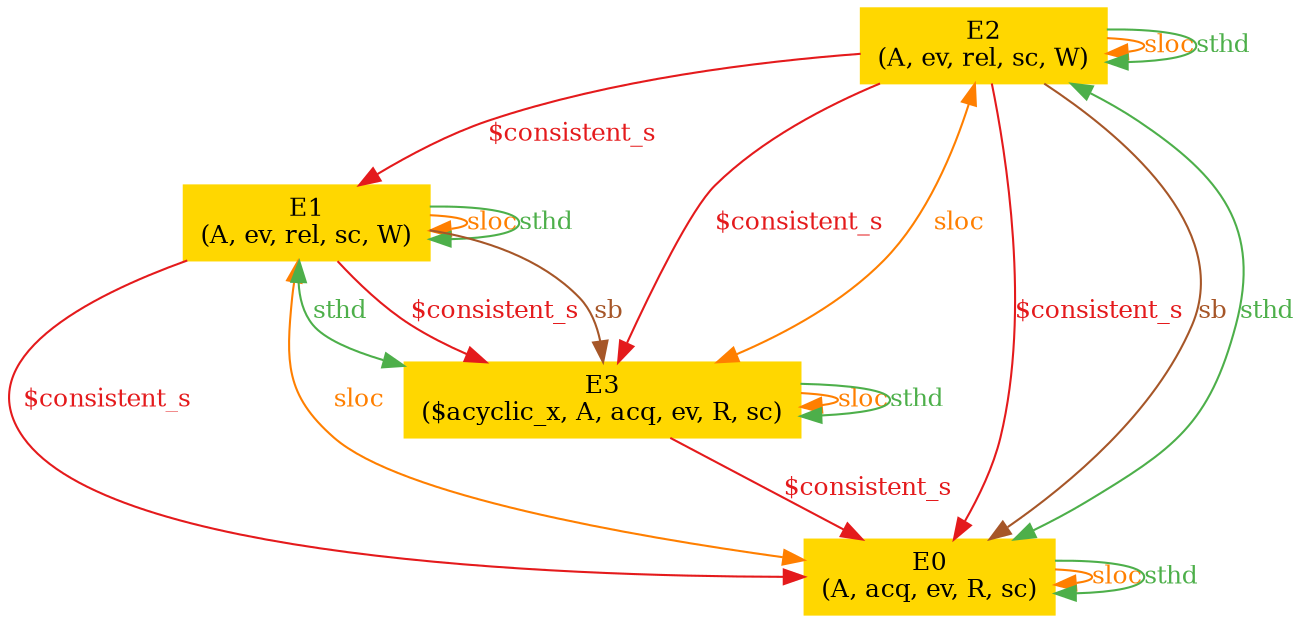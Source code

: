 digraph "graph" {
graph [fontsize=12]
node [fontsize=12]
edge [fontsize=12]
rankdir=TB;
"N2" -> "N0" [uuid = "<E1, E0>", color = "#e41a1c", fontcolor = "#e41a1c", style = "solid", label = "$consistent_s", dir = "forward", weight = "1"]
"N2" -> "N1" [uuid = "<E1, E3>", color = "#e41a1c", fontcolor = "#e41a1c", style = "solid", label = "$consistent_s", dir = "forward", weight = "1"]
"N3" -> "N0" [uuid = "<E2, E0>", color = "#e41a1c", fontcolor = "#e41a1c", style = "solid", label = "$consistent_s", dir = "forward", weight = "1"]
"N3" -> "N2" [uuid = "<E2, E1>", color = "#e41a1c", fontcolor = "#e41a1c", style = "solid", label = "$consistent_s", dir = "forward", weight = "1"]
"N3" -> "N1" [uuid = "<E2, E3>", color = "#e41a1c", fontcolor = "#e41a1c", style = "solid", label = "$consistent_s", dir = "forward", weight = "1"]
"N1" -> "N0" [uuid = "<E3, E0>", color = "#e41a1c", fontcolor = "#e41a1c", style = "solid", label = "$consistent_s", dir = "forward", weight = "1"]
"N2" -> "N1" [uuid = "<E1, E3>", color = "#a65628", fontcolor = "#a65628", style = "solid", label = "sb", dir = "forward", weight = "1"]
"N3" -> "N0" [uuid = "<E2, E0>", color = "#a65628", fontcolor = "#a65628", style = "solid", label = "sb", dir = "forward", weight = "1"]
"N0" -> "N0" [uuid = "<E0, E0>", color = "#ff7f00", fontcolor = "#ff7f00", style = "solid", label = "sloc", dir = "forward", weight = "1"]
"N2" -> "N0" [uuid = "<E0, E1>", color = "#ff7f00", fontcolor = "#ff7f00", style = "solid", label = "sloc", dir = "both", weight = "1"]
"N2" -> "N2" [uuid = "<E1, E1>", color = "#ff7f00", fontcolor = "#ff7f00", style = "solid", label = "sloc", dir = "forward", weight = "1"]
"N3" -> "N3" [uuid = "<E2, E2>", color = "#ff7f00", fontcolor = "#ff7f00", style = "solid", label = "sloc", dir = "forward", weight = "1"]
"N3" -> "N1" [uuid = "<E2, E3>", color = "#ff7f00", fontcolor = "#ff7f00", style = "solid", label = "sloc", dir = "both", weight = "1"]
"N1" -> "N1" [uuid = "<E3, E3>", color = "#ff7f00", fontcolor = "#ff7f00", style = "solid", label = "sloc", dir = "forward", weight = "1"]
"N0" -> "N0" [uuid = "<E0, E0>", color = "#4daf4a", fontcolor = "#4daf4a", style = "solid", label = "sthd", dir = "forward", weight = "1"]
"N3" -> "N0" [uuid = "<E0, E2>", color = "#4daf4a", fontcolor = "#4daf4a", style = "solid", label = "sthd", dir = "both", weight = "1"]
"N2" -> "N2" [uuid = "<E1, E1>", color = "#4daf4a", fontcolor = "#4daf4a", style = "solid", label = "sthd", dir = "forward", weight = "1"]
"N2" -> "N1" [uuid = "<E1, E3>", color = "#4daf4a", fontcolor = "#4daf4a", style = "solid", label = "sthd", dir = "both", weight = "1"]
"N3" -> "N3" [uuid = "<E2, E2>", color = "#4daf4a", fontcolor = "#4daf4a", style = "solid", label = "sthd", dir = "forward", weight = "1"]
"N1" -> "N1" [uuid = "<E3, E3>", color = "#4daf4a", fontcolor = "#4daf4a", style = "solid", label = "sthd", dir = "forward", weight = "1"]
"N0" [uuid="E0", label="E0\n(A, acq, ev, R, sc)", color="#ffd700", fontcolor = "#000000", shape = "box", style = "filled, solid"]
"N1" [uuid="E3", label="E3\n($acyclic_x, A, acq, ev, R, sc)", color="#ffd700", fontcolor = "#000000", shape = "box", style = "filled, solid"]
"N2" [uuid="E1", label="E1\n(A, ev, rel, sc, W)", color="#ffd700", fontcolor = "#000000", shape = "box", style = "filled, solid"]
"N3" [uuid="E2", label="E2\n(A, ev, rel, sc, W)", color="#ffd700", fontcolor = "#000000", shape = "box", style = "filled, solid"]
}
